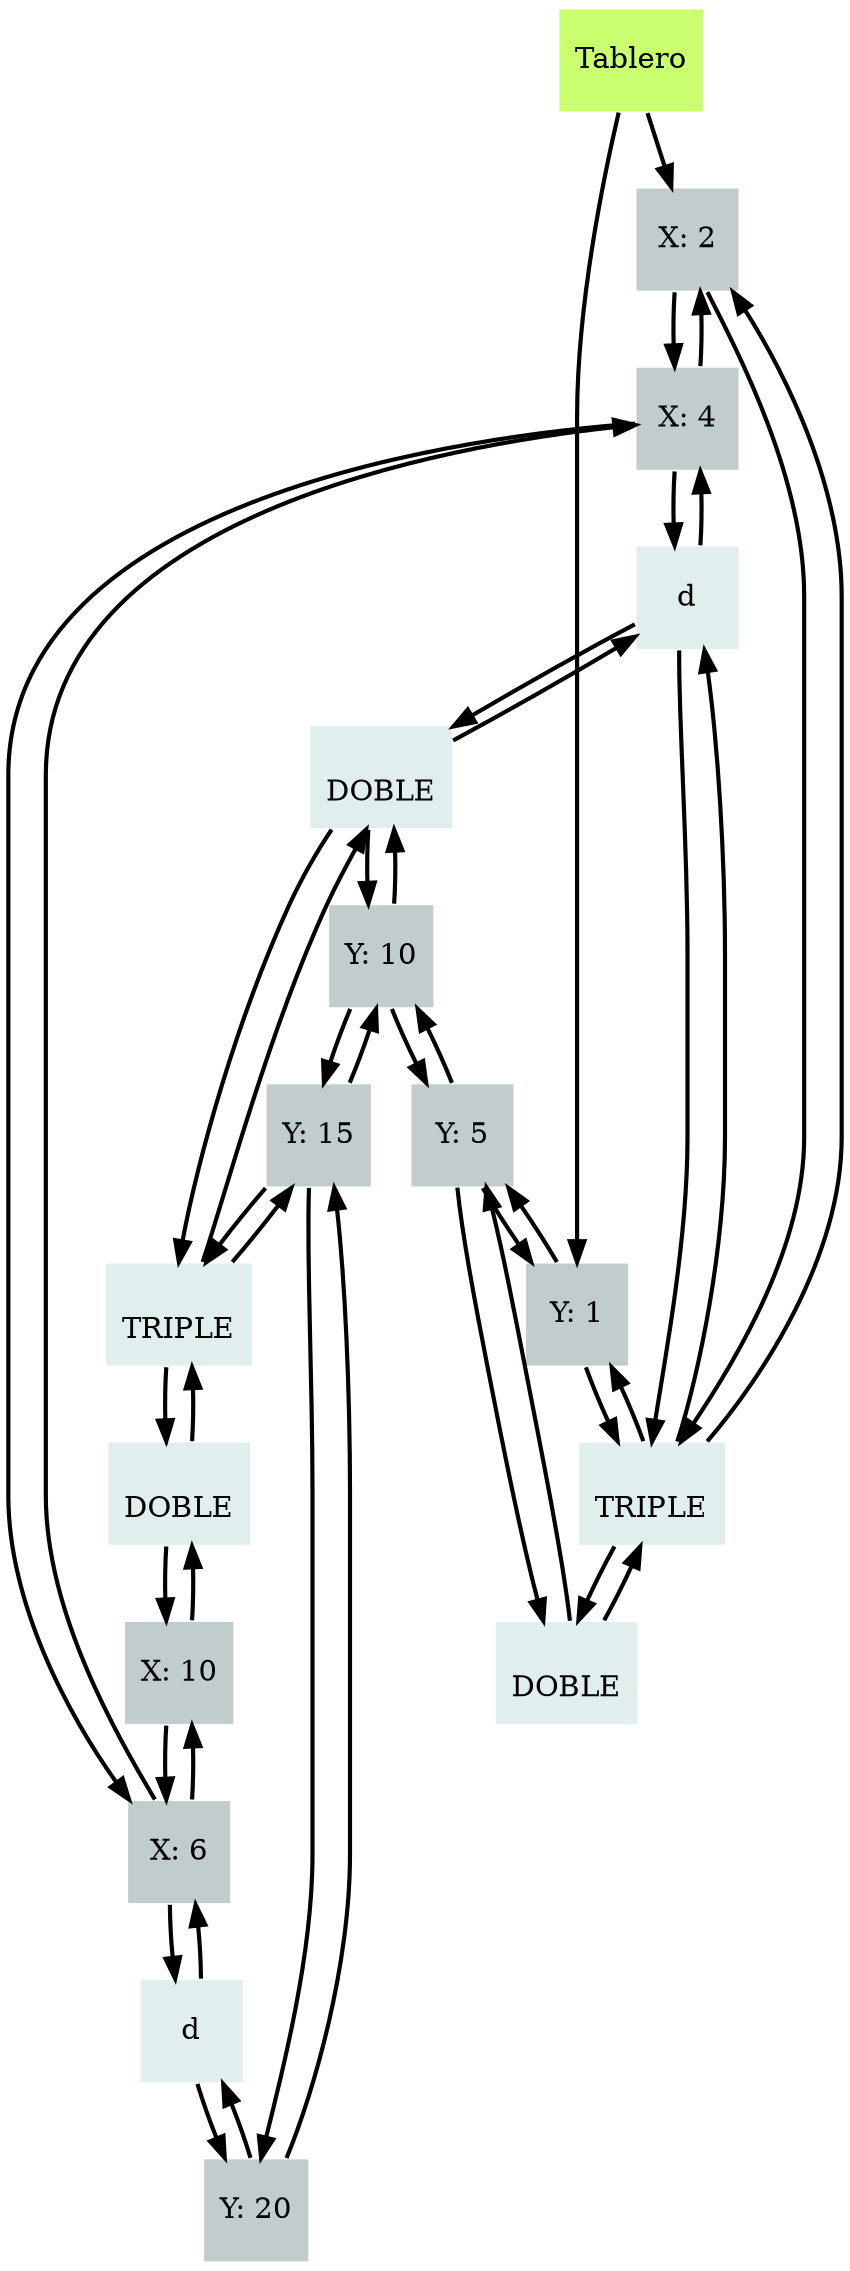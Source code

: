 digraph G{ rankdir = TB
node[shape = box,width=0.7,height=0.7,fillcolor="azure2" color="white" style="filled"];
edge[style = "bold"]; 

 node[label = "Tablero" fillcolor=" darkolivegreen1" pos = "-1,1!"]principal;
	node[label = "X: 2" fillcolor=" azure3" pos = "0,1!" shape = box]x2;
	node[label = "X: 4" fillcolor=" azure3" pos = "1,1!" shape = box]x4;
	node[label = "X: 6" fillcolor=" azure3" pos = "2,1!" shape = box]x6;
	node[label = "X: 10" fillcolor=" azure3" pos = "3,1!" shape = box]x10;x2 -> x4;
x4 -> x2;
x4 -> x6;
x6 -> x4;
x6 -> x10;
x10 -> x6;
principal -> x2;

	node[label = "Y: 1" fillcolor=" azure3" pos = "-1,-0!" shape = box]y1;
	node[label = "Y: 5" fillcolor=" azure3" pos = "-1,-1!" shape = box]y5;
	node[label = "Y: 10" fillcolor=" azure3" pos = "-1,-2!" shape = box]y10;
	node[label = "Y: 15" fillcolor=" azure3" pos = "-1,-3!" shape = box]y15;
	node[label = "Y: 20" fillcolor=" azure3" pos = "-1,-4!" shape = box]y20;y1 -> y5;
y5 -> y1;
y5 -> y10;
y10 -> y5;
y10 -> y15;
y15 -> y10;
y15 -> y20;
y20 -> y15;
principal -> y1;

	node[label = "  
TRIPLE" fillcolor=" azure2" pos = "0,-0!" shape = box]"i2-1";
	node[label = "  
DOBLE" fillcolor=" azure2" pos = "0,-1!" shape = box]"i2-5";
 "i2-1" -> "i2-5";
"i2-5" -> "i2-1";

 x2 -> "i2-1" 

 "i2-1"-> x2  

	node[label = " d " fillcolor=" azure2" pos = "1,-0!" shape = box]"i4-1";
	node[label = "  
DOBLE" fillcolor=" azure2" pos = "1,-2!" shape = box]"i4-10";
	node[label = "  
TRIPLE" fillcolor=" azure2" pos = "1,-3!" shape = box]"i4-15";
 "i4-1" -> "i4-10";
"i4-10" -> "i4-1";

 "i4-10" -> "i4-15";
"i4-15" -> "i4-10";

 x4 -> "i4-1" 

 "i4-1"-> x4  

	node[label = " d " fillcolor=" azure2" pos = "2,-4!" shape = box]"i6-20";
 x6 -> "i6-20" 

 "i6-20"-> x6  

	node[label = "  
DOBLE" fillcolor=" azure2" pos = "3,-3!" shape = box]"i10-15";
 x10 -> "i10-15" 

 "i10-15"-> x10  

 "i2-1" -> "i4-1";
"i4-1" -> "i2-1";

 y1 -> "i2-1" 

 "i2-1" -> y1 

 y5 -> "i2-5" 

 "i2-5" -> y5 

 y10 -> "i4-10" 

 "i4-10" -> y10 

 "i4-15" -> "i10-15";
"i10-15" -> "i4-15";

 y15 -> "i4-15" 

 "i4-15" -> y15 

 y20 -> "i6-20" 

 "i6-20" -> y20 
}
